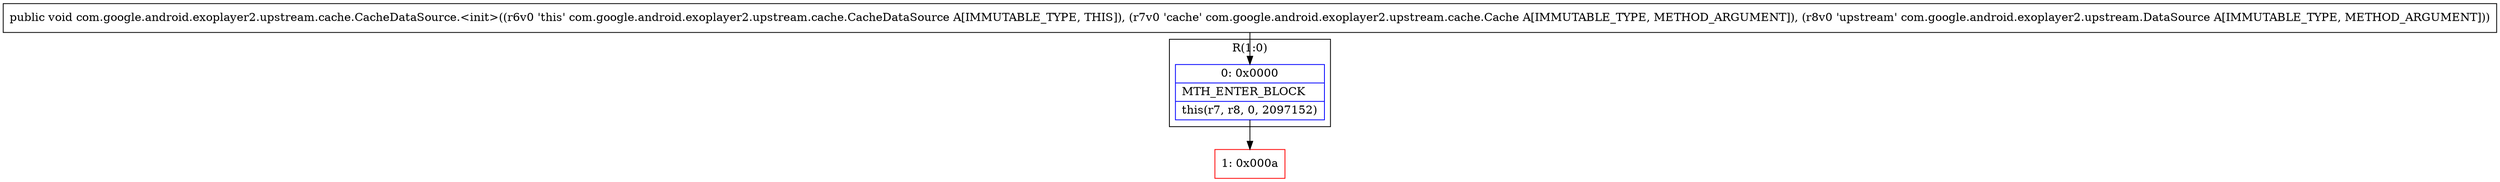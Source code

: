 digraph "CFG forcom.google.android.exoplayer2.upstream.cache.CacheDataSource.\<init\>(Lcom\/google\/android\/exoplayer2\/upstream\/cache\/Cache;Lcom\/google\/android\/exoplayer2\/upstream\/DataSource;)V" {
subgraph cluster_Region_450254562 {
label = "R(1:0)";
node [shape=record,color=blue];
Node_0 [shape=record,label="{0\:\ 0x0000|MTH_ENTER_BLOCK\l|this(r7, r8, 0, 2097152)\l}"];
}
Node_1 [shape=record,color=red,label="{1\:\ 0x000a}"];
MethodNode[shape=record,label="{public void com.google.android.exoplayer2.upstream.cache.CacheDataSource.\<init\>((r6v0 'this' com.google.android.exoplayer2.upstream.cache.CacheDataSource A[IMMUTABLE_TYPE, THIS]), (r7v0 'cache' com.google.android.exoplayer2.upstream.cache.Cache A[IMMUTABLE_TYPE, METHOD_ARGUMENT]), (r8v0 'upstream' com.google.android.exoplayer2.upstream.DataSource A[IMMUTABLE_TYPE, METHOD_ARGUMENT])) }"];
MethodNode -> Node_0;
Node_0 -> Node_1;
}

